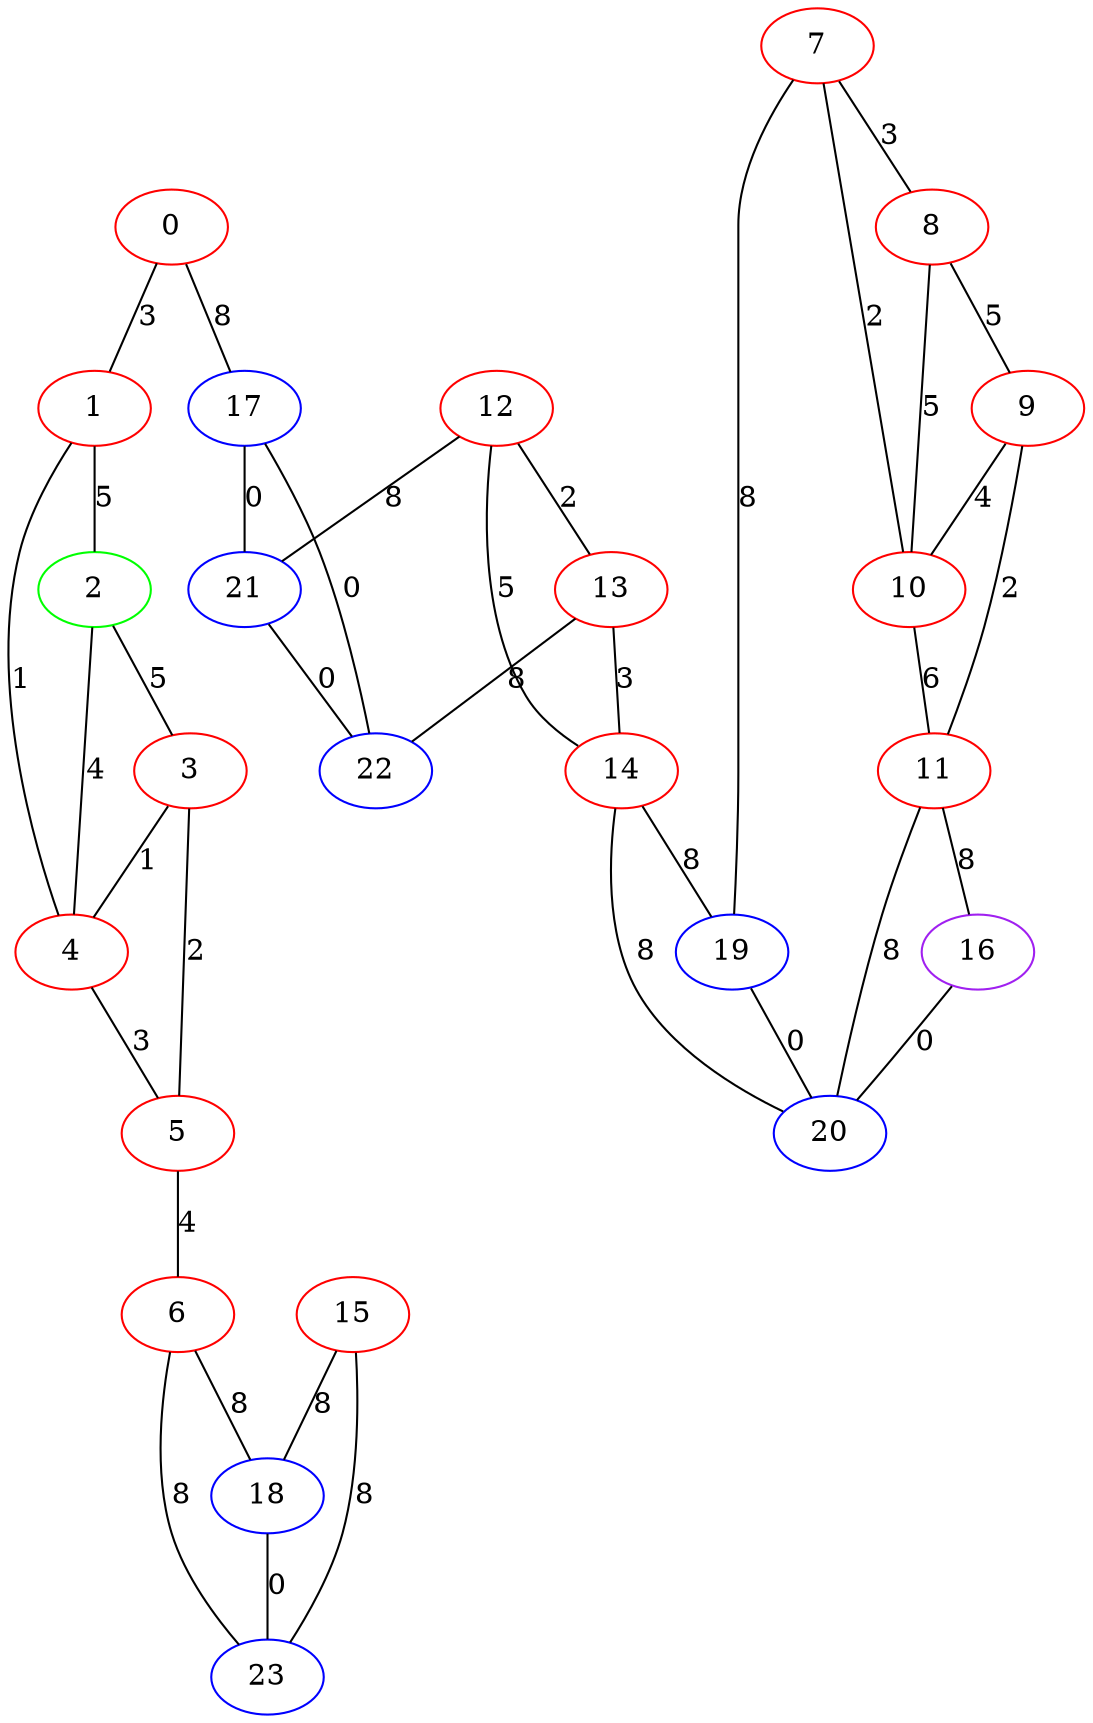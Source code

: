 graph "" {
0 [color=red, weight=1];
1 [color=red, weight=1];
2 [color=green, weight=2];
3 [color=red, weight=1];
4 [color=red, weight=1];
5 [color=red, weight=1];
6 [color=red, weight=1];
7 [color=red, weight=1];
8 [color=red, weight=1];
9 [color=red, weight=1];
10 [color=red, weight=1];
11 [color=red, weight=1];
12 [color=red, weight=1];
13 [color=red, weight=1];
14 [color=red, weight=1];
15 [color=red, weight=1];
16 [color=purple, weight=4];
17 [color=blue, weight=3];
18 [color=blue, weight=3];
19 [color=blue, weight=3];
20 [color=blue, weight=3];
21 [color=blue, weight=3];
22 [color=blue, weight=3];
23 [color=blue, weight=3];
0 -- 1  [key=0, label=3];
0 -- 17  [key=0, label=8];
1 -- 2  [key=0, label=5];
1 -- 4  [key=0, label=1];
2 -- 3  [key=0, label=5];
2 -- 4  [key=0, label=4];
3 -- 4  [key=0, label=1];
3 -- 5  [key=0, label=2];
4 -- 5  [key=0, label=3];
5 -- 6  [key=0, label=4];
6 -- 18  [key=0, label=8];
6 -- 23  [key=0, label=8];
7 -- 8  [key=0, label=3];
7 -- 10  [key=0, label=2];
7 -- 19  [key=0, label=8];
8 -- 9  [key=0, label=5];
8 -- 10  [key=0, label=5];
9 -- 10  [key=0, label=4];
9 -- 11  [key=0, label=2];
10 -- 11  [key=0, label=6];
11 -- 16  [key=0, label=8];
11 -- 20  [key=0, label=8];
12 -- 13  [key=0, label=2];
12 -- 14  [key=0, label=5];
12 -- 21  [key=0, label=8];
13 -- 22  [key=0, label=8];
13 -- 14  [key=0, label=3];
14 -- 20  [key=0, label=8];
14 -- 19  [key=0, label=8];
15 -- 18  [key=0, label=8];
15 -- 23  [key=0, label=8];
16 -- 20  [key=0, label=0];
17 -- 21  [key=0, label=0];
17 -- 22  [key=0, label=0];
18 -- 23  [key=0, label=0];
19 -- 20  [key=0, label=0];
21 -- 22  [key=0, label=0];
}
